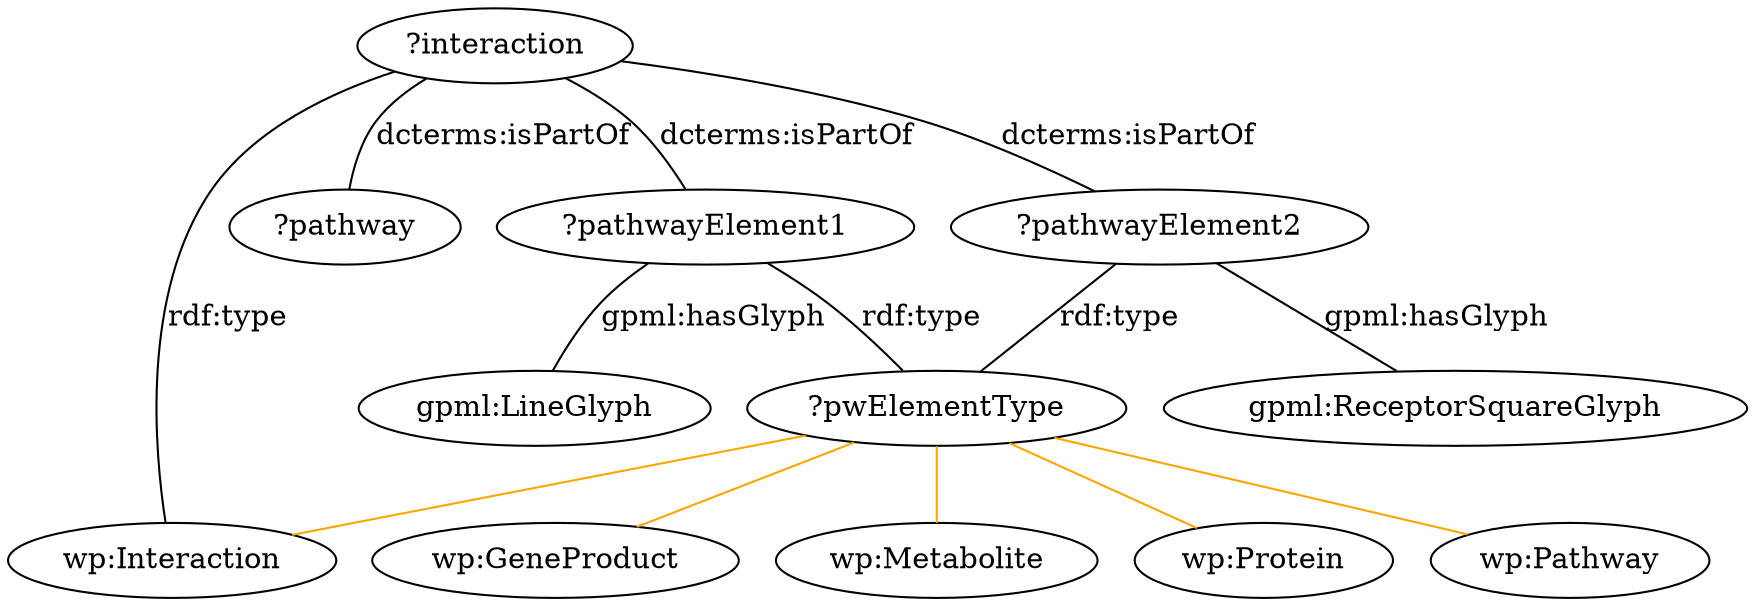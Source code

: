 graph G {
overlap=scale;

interactionUrl [label="?interaction"]
wpInteraction [label="wp:Interaction", URL="http://vocabularies.wikipathways.org/wp#Interaction"]
pathwayUrl [label="?pathway"]
pathwayElement1 [label="?pathwayElement1"]
pathwayElement2 [label="?pathwayElement2"]
pwElementType [label="?pwElementType"]
lineGlyph [label="gpml:LineGlyph"]
receptorSquareGlyph [label="gpml:ReceptorSquareGlyph"]
wpGeneProduct [label="wp:GeneProduct", URL="http://vocabularies.wikipathways.org/wp#GeneProduct"]
wpMetabolite [label="wp:Metabolite", URL="http://vocabularies.wikipathways.org/wp#Metabolite"]
wpProtein [label="wp:Protein", URL="http://vocabularies.wikipathways.org/wp#Protein"]
wpInteraction [label="wp:Interaction", URL="http://vocabularies.wikipathways.org/wp#Interaction"]
wpPathway [label="wp:Pathway", URL="http://vocabularies.wikipathways.org/wp#Pathway"]

interactionUrl -- wpInteraction [label="rdf:type", URL="http://www.w3.org/1999/02/22-rdf-syntax-ns#type"]
interactionUrl -- pathwayUrl [label="dcterms:isPartOf", URL="http://purl.org/dc/terms/isPartOf"]
pathwayElement1 -- interactionUrl [label="dcterms:isPartOf", URL="http://purl.org/dc/terms/isPartOf"]
pathwayElement2 -- interactionUrl [label="dcterms:isPartOf", URL="http://purl.org/dc/terms/isPartOf"]
pathwayElement1 -- pwElementType [label="rdf:type", URL="http://www.w3.org/1999/02/22-rdf-syntax-ns#type"]
pathwayElement2 -- pwElementType [label="rdf:type", URL="http://www.w3.org/1999/02/22-rdf-syntax-ns#type"]
pathwayElement1 -- lineGlyph [label="gpml:hasGlyph", URL="http://vocabularies.wikipathways.org/gpml#hasGlyph"]
pathwayElement2 -- receptorSquareGlyph [label="gpml:hasGlyph", URL="http://vocabularies.wikipathways.org/gpml#hasGlyph"]
pwElementType -- wpGeneProduct [color=orange]
pwElementType -- wpMetabolite [color=orange]
pwElementType -- wpProtein [color=orange]
pwElementType -- wpInteraction [color=orange]
pwElementType -- wpPathway [color=orange]

{ rank=max; wpGeneProduct; wpMetabolite; wpProtein;}; /* max is bottom */
  { rank=min; interactionUrl}; /* max is bottom */
}

